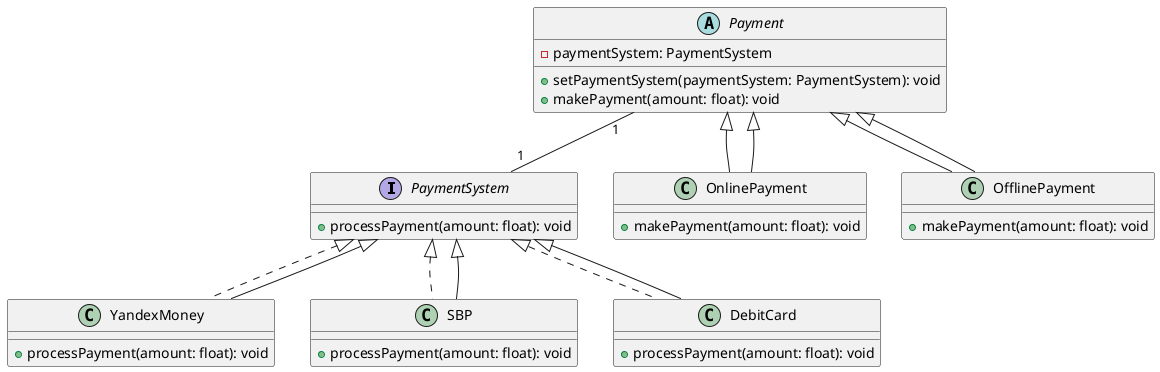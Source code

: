 @startuml

interface PaymentSystem {
    +processPayment(amount: float): void
}

class YandexMoney implements PaymentSystem {
    +processPayment(amount: float): void
}

class SBP implements PaymentSystem {
    +processPayment(amount: float): void
}

class DebitCard implements PaymentSystem {
    +processPayment(amount: float): void
}

abstract class Payment {
    -paymentSystem: PaymentSystem
    +setPaymentSystem(paymentSystem: PaymentSystem): void
    +makePayment(amount: float): void
}

class OnlinePayment extends Payment {
    +makePayment(amount: float): void
}

class OfflinePayment extends Payment {
    +makePayment(amount: float): void
}

PaymentSystem <|-- YandexMoney
PaymentSystem <|-- SBP
PaymentSystem <|-- DebitCard

Payment <|-- OnlinePayment
Payment <|-- OfflinePayment

Payment "1" -- "1" PaymentSystem

@enduml
